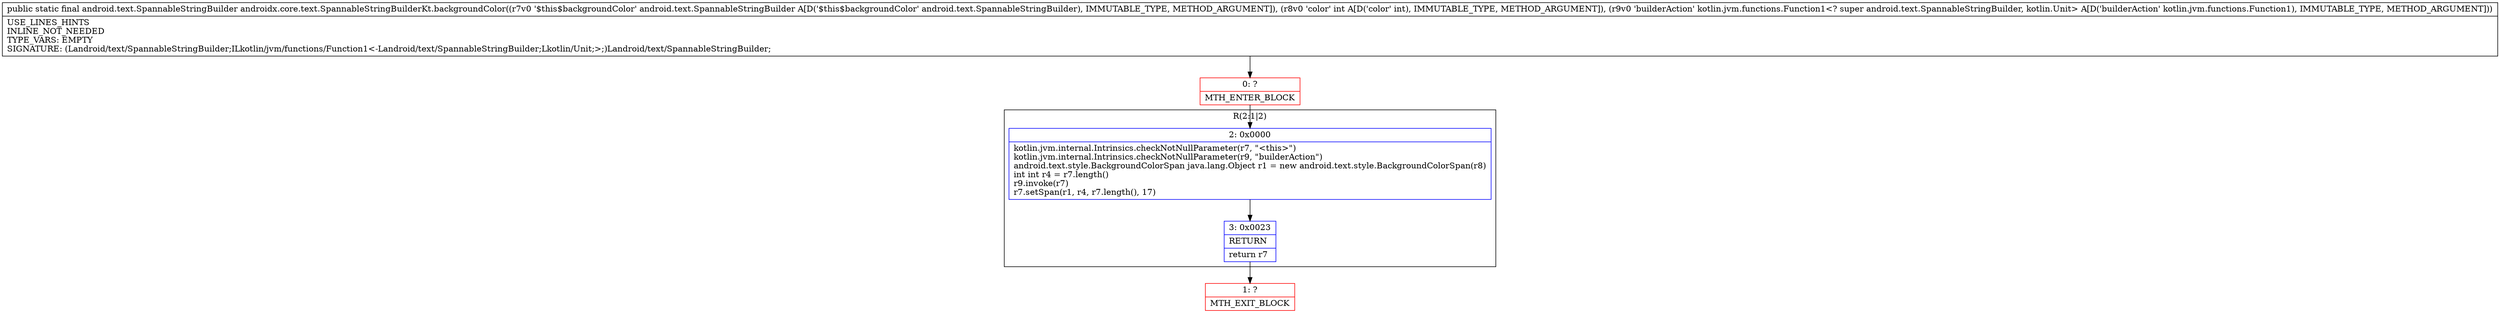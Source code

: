 digraph "CFG forandroidx.core.text.SpannableStringBuilderKt.backgroundColor(Landroid\/text\/SpannableStringBuilder;ILkotlin\/jvm\/functions\/Function1;)Landroid\/text\/SpannableStringBuilder;" {
subgraph cluster_Region_1137292633 {
label = "R(2:1|2)";
node [shape=record,color=blue];
Node_2 [shape=record,label="{2\:\ 0x0000|kotlin.jvm.internal.Intrinsics.checkNotNullParameter(r7, \"\<this\>\")\lkotlin.jvm.internal.Intrinsics.checkNotNullParameter(r9, \"builderAction\")\landroid.text.style.BackgroundColorSpan java.lang.Object r1 = new android.text.style.BackgroundColorSpan(r8)\lint int r4 = r7.length()\lr9.invoke(r7)\lr7.setSpan(r1, r4, r7.length(), 17)\l}"];
Node_3 [shape=record,label="{3\:\ 0x0023|RETURN\l|return r7\l}"];
}
Node_0 [shape=record,color=red,label="{0\:\ ?|MTH_ENTER_BLOCK\l}"];
Node_1 [shape=record,color=red,label="{1\:\ ?|MTH_EXIT_BLOCK\l}"];
MethodNode[shape=record,label="{public static final android.text.SpannableStringBuilder androidx.core.text.SpannableStringBuilderKt.backgroundColor((r7v0 '$this$backgroundColor' android.text.SpannableStringBuilder A[D('$this$backgroundColor' android.text.SpannableStringBuilder), IMMUTABLE_TYPE, METHOD_ARGUMENT]), (r8v0 'color' int A[D('color' int), IMMUTABLE_TYPE, METHOD_ARGUMENT]), (r9v0 'builderAction' kotlin.jvm.functions.Function1\<? super android.text.SpannableStringBuilder, kotlin.Unit\> A[D('builderAction' kotlin.jvm.functions.Function1), IMMUTABLE_TYPE, METHOD_ARGUMENT]))  | USE_LINES_HINTS\lINLINE_NOT_NEEDED\lTYPE_VARS: EMPTY\lSIGNATURE: (Landroid\/text\/SpannableStringBuilder;ILkotlin\/jvm\/functions\/Function1\<\-Landroid\/text\/SpannableStringBuilder;Lkotlin\/Unit;\>;)Landroid\/text\/SpannableStringBuilder;\l}"];
MethodNode -> Node_0;Node_2 -> Node_3;
Node_3 -> Node_1;
Node_0 -> Node_2;
}

